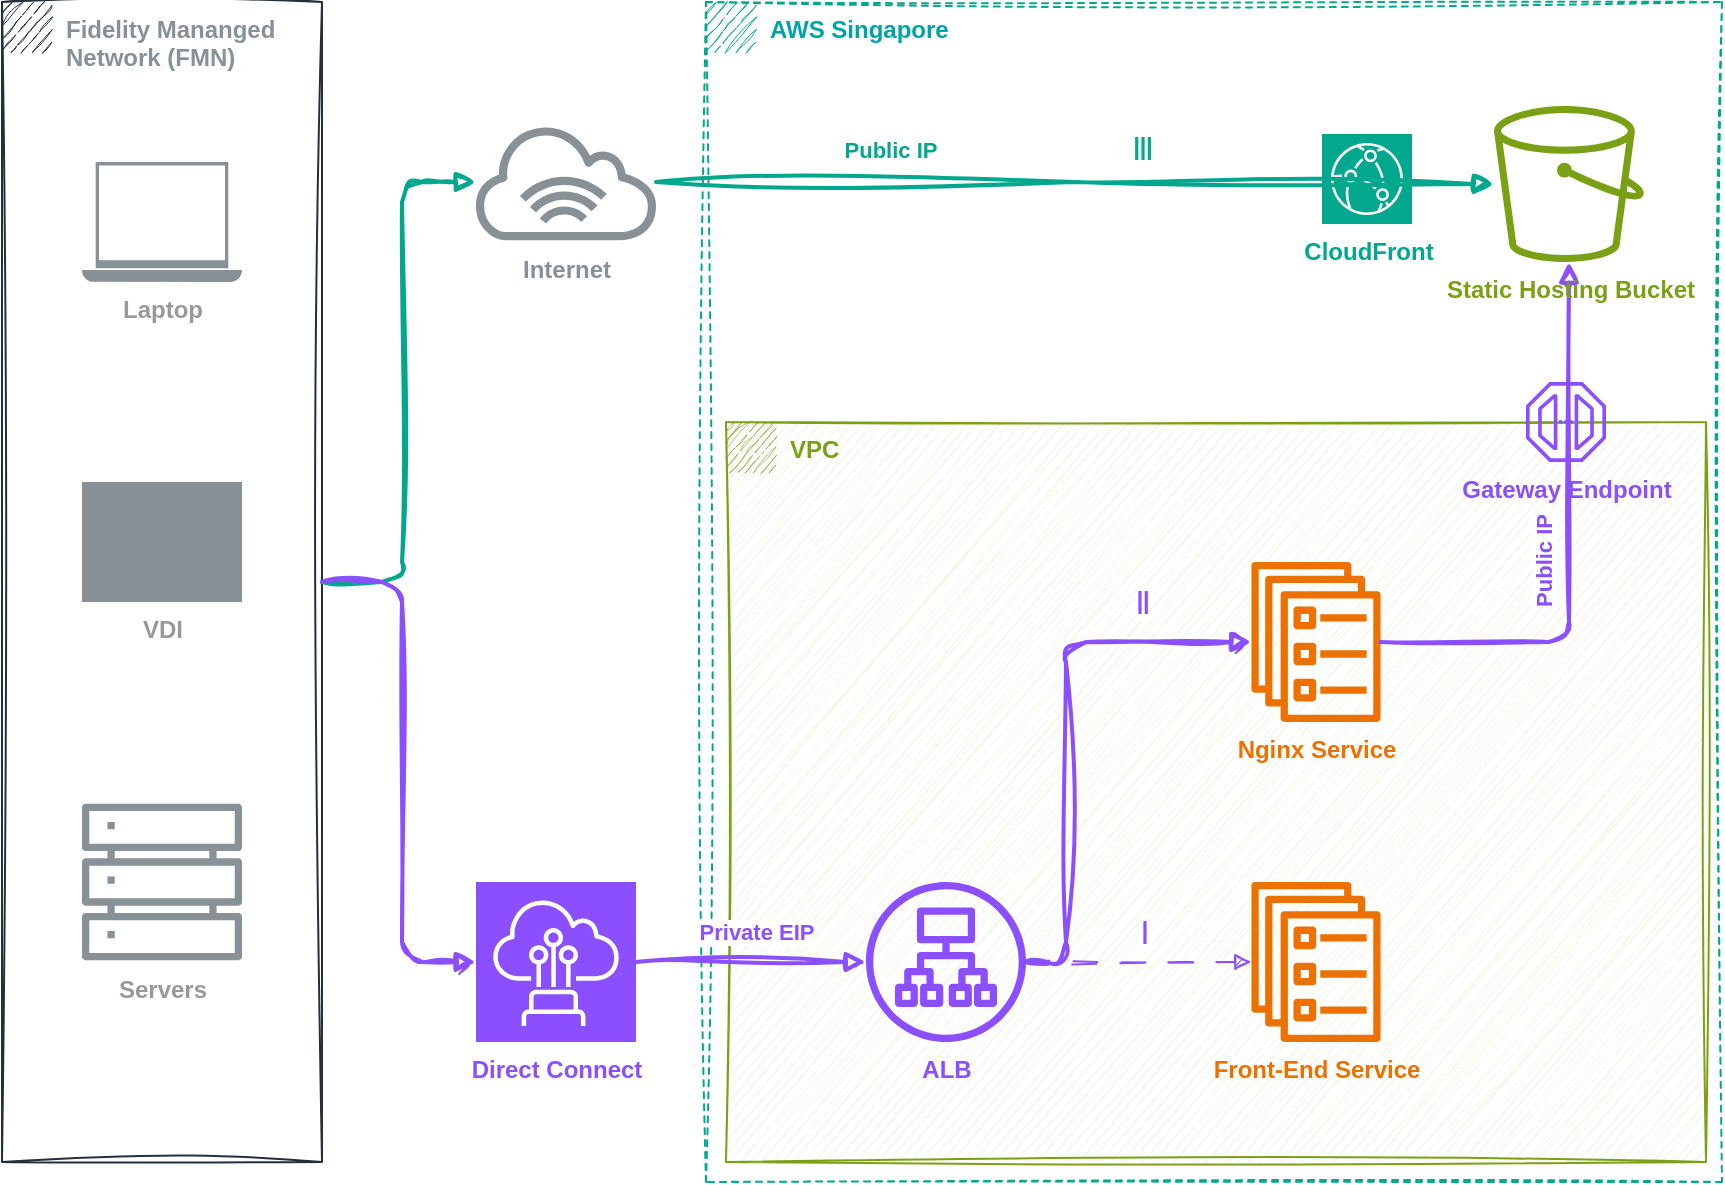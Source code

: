 <mxfile version="27.0.1">
  <diagram name="第 1 页" id="dTVFixLPCWqq3Uhtt8Iw">
    <mxGraphModel dx="679" dy="386" grid="1" gridSize="10" guides="1" tooltips="1" connect="1" arrows="1" fold="1" page="1" pageScale="1" pageWidth="827" pageHeight="1169" math="0" shadow="0">
      <root>
        <mxCell id="0" />
        <mxCell id="1" parent="0" />
        <mxCell id="RwlgTqlIwdwXNtscQH5a-1" value="&lt;font style=&quot;color: rgb(135, 145, 150);&quot;&gt;&lt;b style=&quot;&quot;&gt;Fidelity Mananged Network (FMN)&lt;/b&gt;&lt;/font&gt;" style="points=[[0,0],[0.25,0],[0.5,0],[0.75,0],[1,0],[1,0.25],[1,0.5],[1,0.75],[1,1],[0.75,1],[0.5,1],[0.25,1],[0,1],[0,0.75],[0,0.5],[0,0.25]];outlineConnect=0;html=1;whiteSpace=wrap;fontSize=12;fontStyle=0;container=1;pointerEvents=0;collapsible=0;recursiveResize=0;shape=mxgraph.aws4.group;grIcon=mxgraph.aws4.group_corporate_data_center;fillColor=none;verticalAlign=top;align=left;spacingLeft=30;dashed=0;sketch=1;curveFitting=1;jiggle=2;strokeColor=#232F3D;" parent="1" vertex="1">
          <mxGeometry x="200" y="120" width="160" height="580" as="geometry" />
        </mxCell>
        <mxCell id="RwlgTqlIwdwXNtscQH5a-16" value="&lt;font style=&quot;color: rgb(153, 153, 153);&quot;&gt;&lt;b&gt;Servers&lt;/b&gt;&lt;/font&gt;" style="sketch=0;outlineConnect=0;fontColor=#232F3E;gradientColor=none;fillColor=#879196;strokeColor=none;verticalLabelPosition=bottom;verticalAlign=top;align=center;html=1;fontSize=12;fontStyle=0;aspect=fixed;pointerEvents=1;shape=mxgraph.aws4.servers;strokeWidth=1;" parent="RwlgTqlIwdwXNtscQH5a-1" vertex="1">
          <mxGeometry x="40" y="400" width="80" height="80" as="geometry" />
        </mxCell>
        <mxCell id="RwlgTqlIwdwXNtscQH5a-19" value="&lt;font style=&quot;color: rgb(153, 153, 153);&quot;&gt;&lt;b&gt;VDI&lt;/b&gt;&lt;/font&gt;" style="sketch=1;verticalLabelPosition=bottom;sketch=0;aspect=fixed;html=1;verticalAlign=top;strokeColor=none;fillColor=#879196;align=center;outlineConnect=0;pointerEvents=1;shape=mxgraph.citrix2.desktop;curveFitting=1;jiggle=2;" parent="RwlgTqlIwdwXNtscQH5a-1" vertex="1">
          <mxGeometry x="40" y="240" width="80" height="60" as="geometry" />
        </mxCell>
        <mxCell id="RwlgTqlIwdwXNtscQH5a-23" value="&lt;font style=&quot;color: rgb(153, 153, 153);&quot;&gt;&lt;b&gt;Laptop&lt;/b&gt;&lt;/font&gt;" style="sketch=0;pointerEvents=1;shadow=0;dashed=0;html=1;strokeColor=none;fillColor=#879196;aspect=fixed;labelPosition=center;verticalLabelPosition=bottom;verticalAlign=top;align=center;outlineConnect=0;shape=mxgraph.vvd.laptop;" parent="RwlgTqlIwdwXNtscQH5a-1" vertex="1">
          <mxGeometry x="40" y="80" width="80" height="60" as="geometry" />
        </mxCell>
        <mxCell id="RwlgTqlIwdwXNtscQH5a-2" value="&lt;b&gt;&lt;font style=&quot;color: rgb(0, 164, 166);&quot;&gt;AWS Singapore&lt;/font&gt;&lt;/b&gt;" style="points=[[0,0],[0.25,0],[0.5,0],[0.75,0],[1,0],[1,0.25],[1,0.5],[1,0.75],[1,1],[0.75,1],[0.5,1],[0.25,1],[0,1],[0,0.75],[0,0.5],[0,0.25]];outlineConnect=0;html=1;whiteSpace=wrap;fontSize=12;fontStyle=0;container=1;pointerEvents=0;collapsible=0;recursiveResize=0;shape=mxgraph.aws4.group;grIcon=mxgraph.aws4.group_region;strokeColor=#01A88D;fillColor=none;verticalAlign=top;align=left;spacingLeft=30;dashed=1;sketch=1;curveFitting=1;jiggle=2;" parent="1" vertex="1">
          <mxGeometry x="552" y="120" width="508" height="590" as="geometry" />
        </mxCell>
        <mxCell id="RwlgTqlIwdwXNtscQH5a-26" value="&lt;b&gt;&lt;font style=&quot;color: rgb(122, 161, 22);&quot;&gt;VPC&lt;/font&gt;&lt;/b&gt;" style="points=[[0,0],[0.25,0],[0.5,0],[0.75,0],[1,0],[1,0.25],[1,0.5],[1,0.75],[1,1],[0.75,1],[0.5,1],[0.25,1],[0,1],[0,0.75],[0,0.5],[0,0.25]];outlineConnect=0;html=1;whiteSpace=wrap;fontSize=12;fontStyle=0;container=1;pointerEvents=0;collapsible=0;recursiveResize=0;shape=mxgraph.aws4.group;grIcon=mxgraph.aws4.group_vpc2;strokeColor=#7AA116;fillColor=#F2F6E8;verticalAlign=top;align=left;spacingLeft=30;dashed=0;sketch=1;curveFitting=1;jiggle=2;" parent="RwlgTqlIwdwXNtscQH5a-2" vertex="1">
          <mxGeometry x="10" y="210" width="490" height="370" as="geometry" />
        </mxCell>
        <mxCell id="RwlgTqlIwdwXNtscQH5a-38" value="&lt;font style=&quot;color: rgb(140, 79, 255);&quot;&gt;&lt;b style=&quot;&quot;&gt;ALB&lt;/b&gt;&lt;/font&gt;" style="sketch=0;outlineConnect=0;fontColor=#232F3E;gradientColor=none;fillColor=#8C4FFF;strokeColor=none;dashed=0;verticalLabelPosition=bottom;verticalAlign=top;align=center;html=1;fontSize=12;fontStyle=0;aspect=fixed;pointerEvents=1;shape=mxgraph.aws4.application_load_balancer;" parent="RwlgTqlIwdwXNtscQH5a-26" vertex="1">
          <mxGeometry x="70" y="230" width="80" height="80" as="geometry" />
        </mxCell>
        <mxCell id="RwlgTqlIwdwXNtscQH5a-40" value="&lt;font style=&quot;color: rgb(237, 113, 0);&quot;&gt;&lt;b style=&quot;&quot;&gt;Front-End Service&lt;/b&gt;&lt;/font&gt;" style="sketch=0;outlineConnect=0;fontColor=#232F3E;gradientColor=none;fillColor=#ED7100;strokeColor=none;dashed=0;verticalLabelPosition=bottom;verticalAlign=top;align=center;html=1;fontSize=12;fontStyle=0;aspect=fixed;pointerEvents=1;shape=mxgraph.aws4.ecs_service;" parent="RwlgTqlIwdwXNtscQH5a-26" vertex="1">
          <mxGeometry x="260" y="230" width="70" height="80" as="geometry" />
        </mxCell>
        <mxCell id="RwlgTqlIwdwXNtscQH5a-42" value="&lt;font style=&quot;color: rgb(237, 113, 0);&quot;&gt;&lt;b style=&quot;&quot;&gt;Nginx Service&lt;/b&gt;&lt;/font&gt;" style="outlineConnect=0;fontColor=#232F3E;gradientColor=none;fillColor=#ED7100;strokeColor=default;dashed=0;verticalLabelPosition=bottom;verticalAlign=top;align=center;html=1;fontSize=12;fontStyle=0;aspect=fixed;pointerEvents=1;shape=mxgraph.aws4.ecs_service;fillStyle=auto;" parent="RwlgTqlIwdwXNtscQH5a-26" vertex="1">
          <mxGeometry x="260" y="70" width="70" height="80" as="geometry" />
        </mxCell>
        <mxCell id="RwlgTqlIwdwXNtscQH5a-50" value="" style="edgeStyle=orthogonalEdgeStyle;html=1;endArrow=block;elbow=vertical;startArrow=none;endFill=1;strokeColor=#8C4FFF;rounded=0;strokeWidth=1;curved=1;dashed=1;shadow=0;sketch=1;curveFitting=1;jiggle=2;dashPattern=12 12;" parent="RwlgTqlIwdwXNtscQH5a-26" source="RwlgTqlIwdwXNtscQH5a-38" target="RwlgTqlIwdwXNtscQH5a-40" edge="1">
          <mxGeometry width="100" relative="1" as="geometry">
            <mxPoint x="170" y="120" as="sourcePoint" />
            <mxPoint x="270" y="120" as="targetPoint" />
          </mxGeometry>
        </mxCell>
        <mxCell id="RwlgTqlIwdwXNtscQH5a-58" value="&lt;span style=&quot;font-family: sans-serif; font-size: 16px; text-align: left; text-wrap-mode: wrap;&quot;&gt;&lt;font style=&quot;color: rgb(140, 79, 255);&quot;&gt;Ⅰ&lt;/font&gt;&lt;/span&gt;" style="edgeLabel;html=1;align=center;verticalAlign=middle;resizable=0;points=[];" parent="RwlgTqlIwdwXNtscQH5a-50" vertex="1" connectable="0">
          <mxGeometry x="0.053" y="4" relative="1" as="geometry">
            <mxPoint x="-1" y="-11" as="offset" />
          </mxGeometry>
        </mxCell>
        <mxCell id="RwlgTqlIwdwXNtscQH5a-51" value="" style="edgeStyle=orthogonalEdgeStyle;html=1;endArrow=block;elbow=vertical;startArrow=none;endFill=1;strokeColor=#8C4FFF;rounded=1;strokeWidth=2;curved=0;shadow=0;sketch=1;curveFitting=1;jiggle=2;fillColor=#d5e8d4;" parent="RwlgTqlIwdwXNtscQH5a-26" source="RwlgTqlIwdwXNtscQH5a-38" target="RwlgTqlIwdwXNtscQH5a-42" edge="1">
          <mxGeometry width="100" relative="1" as="geometry">
            <mxPoint x="160" y="150" as="sourcePoint" />
            <mxPoint x="260" y="150" as="targetPoint" />
            <Array as="points">
              <mxPoint x="170" y="270" />
              <mxPoint x="170" y="110" />
            </Array>
          </mxGeometry>
        </mxCell>
        <mxCell id="RwlgTqlIwdwXNtscQH5a-59" value="&lt;span style=&quot;font-family: sans-serif; font-size: 16px; text-align: left; text-wrap-mode: wrap;&quot;&gt;&lt;font style=&quot;color: rgb(140, 79, 255);&quot;&gt;Ⅱ&lt;/font&gt;&lt;/span&gt;" style="edgeLabel;html=1;align=center;verticalAlign=middle;resizable=0;points=[];fontColor=#B286DF;" parent="RwlgTqlIwdwXNtscQH5a-51" vertex="1" connectable="0">
          <mxGeometry x="0.429" relative="1" as="geometry">
            <mxPoint x="23" y="-20" as="offset" />
          </mxGeometry>
        </mxCell>
        <mxCell id="RwlgTqlIwdwXNtscQH5a-53" value="" style="edgeStyle=orthogonalEdgeStyle;html=1;endArrow=block;elbow=vertical;startArrow=none;endFill=1;strokeColor=#8C4FFF;rounded=1;strokeWidth=2;curved=0;shadow=0;sketch=1;curveFitting=1;jiggle=2;fillColor=#d5e8d4;gradientColor=#97d077;" parent="RwlgTqlIwdwXNtscQH5a-2" source="RwlgTqlIwdwXNtscQH5a-42" target="RwlgTqlIwdwXNtscQH5a-70" edge="1">
          <mxGeometry width="100" relative="1" as="geometry">
            <mxPoint x="480" y="390" as="sourcePoint" />
            <mxPoint x="520" y="130" as="targetPoint" />
          </mxGeometry>
        </mxCell>
        <mxCell id="RwlgTqlIwdwXNtscQH5a-62" value="&lt;font style=&quot;color: rgb(140, 79, 255);&quot;&gt;&lt;span&gt;Public IP&lt;/span&gt;&lt;/font&gt;" style="edgeLabel;html=1;align=center;verticalAlign=middle;resizable=0;points=[];rotation=270;fontColor=#B286DF;fontStyle=1" parent="RwlgTqlIwdwXNtscQH5a-53" vertex="1" connectable="0">
          <mxGeometry x="0.134" y="-2" relative="1" as="geometry">
            <mxPoint x="-15" y="27" as="offset" />
          </mxGeometry>
        </mxCell>
        <mxCell id="RwlgTqlIwdwXNtscQH5a-39" value="&lt;font style=&quot;color: rgb(140, 79, 255);&quot;&gt;&lt;b style=&quot;&quot;&gt;Gateway Endpoint&lt;/b&gt;&lt;/font&gt;&lt;div&gt;&lt;br&gt;&lt;/div&gt;" style="sketch=0;outlineConnect=0;fontColor=#232F3E;gradientColor=none;fillColor=#8C4FFF;strokeColor=none;dashed=0;verticalLabelPosition=bottom;verticalAlign=top;align=center;html=1;fontSize=12;fontStyle=0;aspect=fixed;pointerEvents=1;shape=mxgraph.aws4.endpoint;" parent="RwlgTqlIwdwXNtscQH5a-2" vertex="1">
          <mxGeometry x="410" y="190" width="40" height="40" as="geometry" />
        </mxCell>
        <mxCell id="RwlgTqlIwdwXNtscQH5a-70" value="&lt;span&gt;&lt;b style=&quot;&quot;&gt;&lt;font style=&quot;color: rgb(122, 161, 22);&quot;&gt;Static Hosting Bucket&lt;/font&gt;&lt;/b&gt;&lt;/span&gt;" style="sketch=0;outlineConnect=0;fontColor=#232F3E;gradientColor=none;fillColor=#7AA116;strokeColor=none;dashed=0;verticalLabelPosition=bottom;verticalAlign=top;align=center;html=1;fontSize=12;fontStyle=0;aspect=fixed;pointerEvents=1;shape=mxgraph.aws4.bucket;" parent="RwlgTqlIwdwXNtscQH5a-2" vertex="1">
          <mxGeometry x="394" y="52" width="75" height="78" as="geometry" />
        </mxCell>
        <mxCell id="YDn-UxqQ0qau8v8FdMIM-1" value="&lt;font style=&quot;color: rgb(1, 168, 141);&quot;&gt;&lt;b&gt;CloudFront&lt;/b&gt;&lt;/font&gt;" style="points=[[0,0,0],[0.25,0,0],[0.5,0,0],[0.75,0,0],[1,0,0],[0,1,0],[0.25,1,0],[0.5,1,0],[0.75,1,0],[1,1,0],[0,0.25,0],[0,0.5,0],[0,0.75,0],[1,0.25,0],[1,0.5,0],[1,0.75,0]];outlineConnect=0;fontColor=#232F3E;fillColor=#01A88D;strokeColor=#ffffff;dashed=0;verticalLabelPosition=bottom;verticalAlign=top;align=center;html=1;fontSize=12;fontStyle=0;aspect=fixed;shape=mxgraph.aws4.resourceIcon;resIcon=mxgraph.aws4.cloudfront;" parent="RwlgTqlIwdwXNtscQH5a-2" vertex="1">
          <mxGeometry x="308" y="66" width="45" height="45" as="geometry" />
        </mxCell>
        <mxCell id="RwlgTqlIwdwXNtscQH5a-15" value="&lt;b&gt;&lt;font style=&quot;color: rgb(135, 145, 150);&quot;&gt;Internet&lt;/font&gt;&lt;/b&gt;" style="sketch=0;outlineConnect=0;fontColor=#232F3E;gradientColor=none;fillColor=#879196;strokeColor=none;dashed=0;verticalLabelPosition=bottom;verticalAlign=top;align=center;html=1;fontSize=12;fontStyle=0;aspect=fixed;pointerEvents=1;shape=mxgraph.aws4.internet_alt1;fillStyle=auto;" parent="1" vertex="1">
          <mxGeometry x="437" y="180" width="90" height="60" as="geometry" />
        </mxCell>
        <mxCell id="RwlgTqlIwdwXNtscQH5a-24" value="&lt;font style=&quot;color: rgb(140, 79, 255);&quot;&gt;&lt;b style=&quot;&quot;&gt;Direct Connect&lt;/b&gt;&lt;/font&gt;" style="points=[[0,0,0],[0.25,0,0],[0.5,0,0],[0.75,0,0],[1,0,0],[0,1,0],[0.25,1,0],[0.5,1,0],[0.75,1,0],[1,1,0],[0,0.25,0],[0,0.5,0],[0,0.75,0],[1,0.25,0],[1,0.5,0],[1,0.75,0]];outlineConnect=0;fontColor=#232F3E;fillColor=#8C4FFF;strokeColor=#ffffff;dashed=0;verticalLabelPosition=bottom;verticalAlign=top;align=center;html=1;fontSize=12;fontStyle=0;aspect=fixed;shape=mxgraph.aws4.resourceIcon;resIcon=mxgraph.aws4.direct_connect;" parent="1" vertex="1">
          <mxGeometry x="437" y="560" width="80" height="80" as="geometry" />
        </mxCell>
        <mxCell id="RwlgTqlIwdwXNtscQH5a-47" value="" style="edgeStyle=orthogonalEdgeStyle;html=1;endArrow=block;elbow=vertical;startArrow=none;endFill=1;strokeColor=#01A88D;rounded=1;strokeWidth=2;curved=0;shadow=0;sketch=1;curveFitting=1;jiggle=2;fillColor=#dae8fc;" parent="1" source="RwlgTqlIwdwXNtscQH5a-1" target="RwlgTqlIwdwXNtscQH5a-15" edge="1">
          <mxGeometry width="100" relative="1" as="geometry">
            <mxPoint x="490" y="370" as="sourcePoint" />
            <mxPoint x="590" y="370" as="targetPoint" />
            <Array as="points">
              <mxPoint x="400" y="410" />
              <mxPoint x="400" y="210" />
            </Array>
          </mxGeometry>
        </mxCell>
        <mxCell id="RwlgTqlIwdwXNtscQH5a-48" value="" style="edgeStyle=orthogonalEdgeStyle;html=1;endArrow=block;elbow=vertical;startArrow=none;endFill=1;strokeColor=#8C4FFF;rounded=1;strokeWidth=2;curved=0;shadow=0;sketch=1;curveFitting=1;jiggle=2;fillColor=#d5e8d4;gradientColor=#97d077;" parent="1" source="RwlgTqlIwdwXNtscQH5a-1" target="RwlgTqlIwdwXNtscQH5a-24" edge="1">
          <mxGeometry width="100" relative="1" as="geometry">
            <mxPoint x="540" y="410" as="sourcePoint" />
            <mxPoint x="640" y="410" as="targetPoint" />
            <Array as="points">
              <mxPoint x="400" y="410" />
              <mxPoint x="400" y="600" />
            </Array>
          </mxGeometry>
        </mxCell>
        <mxCell id="RwlgTqlIwdwXNtscQH5a-49" value="" style="edgeStyle=orthogonalEdgeStyle;html=1;endArrow=block;elbow=vertical;startArrow=none;endFill=1;strokeColor=#8C4FFF;rounded=0;exitX=1;exitY=0.5;exitDx=0;exitDy=0;exitPerimeter=0;strokeWidth=2;fillColor=#d5e8d4;gradientColor=#97d077;sketch=1;curveFitting=1;jiggle=2;" parent="1" source="RwlgTqlIwdwXNtscQH5a-24" target="RwlgTqlIwdwXNtscQH5a-38" edge="1">
          <mxGeometry width="100" relative="1" as="geometry">
            <mxPoint x="790" y="500" as="sourcePoint" />
            <mxPoint x="750" y="599" as="targetPoint" />
          </mxGeometry>
        </mxCell>
        <mxCell id="RwlgTqlIwdwXNtscQH5a-56" value="&lt;font style=&quot;color: rgb(140, 79, 255);&quot;&gt;&lt;b&gt;Private EIP&lt;/b&gt;&lt;/font&gt;" style="edgeLabel;html=1;align=center;verticalAlign=middle;resizable=0;points=[];" parent="RwlgTqlIwdwXNtscQH5a-49" vertex="1" connectable="0">
          <mxGeometry x="-0.051" y="-1" relative="1" as="geometry">
            <mxPoint x="5" y="-16" as="offset" />
          </mxGeometry>
        </mxCell>
        <mxCell id="RwlgTqlIwdwXNtscQH5a-55" value="" style="edgeStyle=orthogonalEdgeStyle;html=1;endArrow=block;elbow=vertical;startArrow=none;endFill=1;strokeColor=#01A88D;rounded=0;strokeWidth=2;jumpStyle=none;shadow=0;sketch=1;curveFitting=1;jiggle=2;flowAnimation=0;fillColor=#dae8fc;" parent="1" source="RwlgTqlIwdwXNtscQH5a-15" target="RwlgTqlIwdwXNtscQH5a-70" edge="1">
          <mxGeometry width="100" relative="1" as="geometry">
            <mxPoint x="790" y="210" as="sourcePoint" />
            <mxPoint x="1032" y="210" as="targetPoint" />
          </mxGeometry>
        </mxCell>
        <mxCell id="RwlgTqlIwdwXNtscQH5a-57" value="&lt;font style=&quot;&quot;&gt;Public IP&lt;/font&gt;" style="edgeLabel;html=1;align=center;verticalAlign=middle;resizable=0;points=[];fontColor=#01A88D;fontStyle=1;labelBackgroundColor=none;" parent="RwlgTqlIwdwXNtscQH5a-55" vertex="1" connectable="0">
          <mxGeometry x="0.071" y="-2" relative="1" as="geometry">
            <mxPoint x="-107" y="-19" as="offset" />
          </mxGeometry>
        </mxCell>
        <mxCell id="RwlgTqlIwdwXNtscQH5a-60" value="&lt;span style=&quot;font-family: sans-serif; font-size: 16px; text-align: left; text-wrap-mode: wrap;&quot;&gt;Ⅲ&lt;/span&gt;" style="edgeLabel;html=1;align=center;verticalAlign=middle;resizable=0;points=[];fontColor=#01A88D;labelBackgroundColor=none;" parent="RwlgTqlIwdwXNtscQH5a-55" vertex="1" connectable="0">
          <mxGeometry x="0.209" y="-2" relative="1" as="geometry">
            <mxPoint x="-10" y="-20" as="offset" />
          </mxGeometry>
        </mxCell>
      </root>
    </mxGraphModel>
  </diagram>
</mxfile>
